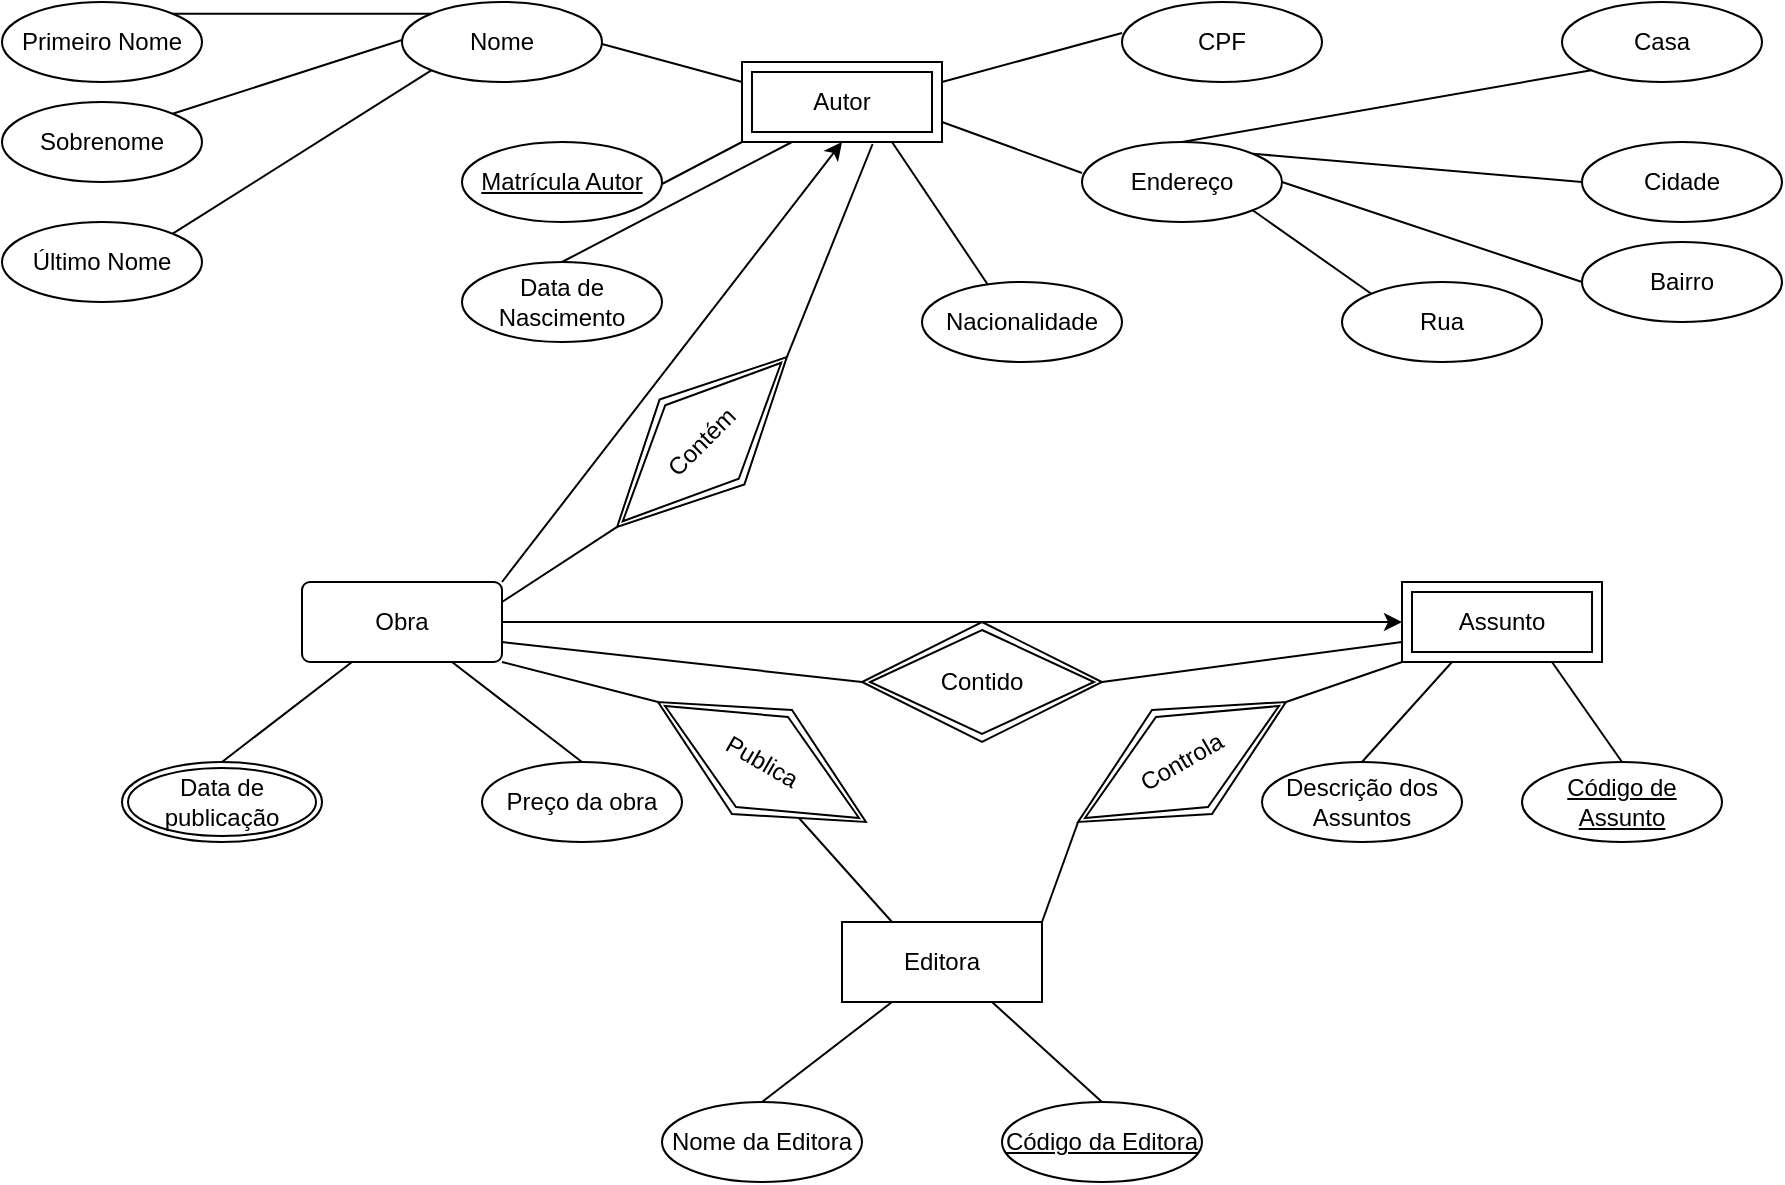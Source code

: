 <mxfile version="13.7.3" type="device"><diagram id="C5RBs43oDa-KdzZeNtuy" name="Page-1"><mxGraphModel dx="2222" dy="497" grid="1" gridSize="10" guides="1" tooltips="1" connect="1" arrows="1" fold="1" page="1" pageScale="1" pageWidth="1200" pageHeight="1920" math="0" shadow="0"><root><mxCell id="WIyWlLk6GJQsqaUBKTNV-0"/><mxCell id="WIyWlLk6GJQsqaUBKTNV-1" parent="WIyWlLk6GJQsqaUBKTNV-0"/><mxCell id="_bXeGfCQzV67V0cgkyFS-2" value="Autor" style="shape=ext;margin=3;double=1;whiteSpace=wrap;html=1;align=center;fontFamily=Helvetica;fontSize=12;fontColor=#000000;strokeColor=#000000;fillColor=#ffffff;" vertex="1" parent="WIyWlLk6GJQsqaUBKTNV-1"><mxGeometry x="250" y="40" width="100" height="40" as="geometry"/></mxCell><mxCell id="_bXeGfCQzV67V0cgkyFS-3" value="Nome" style="ellipse;whiteSpace=wrap;html=1;align=center;" vertex="1" parent="WIyWlLk6GJQsqaUBKTNV-1"><mxGeometry x="80" y="10" width="100" height="40" as="geometry"/></mxCell><mxCell id="_bXeGfCQzV67V0cgkyFS-4" value="Matrícula Autor" style="ellipse;whiteSpace=wrap;html=1;align=center;fontStyle=4;" vertex="1" parent="WIyWlLk6GJQsqaUBKTNV-1"><mxGeometry x="110" y="80" width="100" height="40" as="geometry"/></mxCell><mxCell id="_bXeGfCQzV67V0cgkyFS-6" value="Data de Nascimento" style="ellipse;whiteSpace=wrap;html=1;align=center;" vertex="1" parent="WIyWlLk6GJQsqaUBKTNV-1"><mxGeometry x="110" y="140" width="100" height="40" as="geometry"/></mxCell><mxCell id="_bXeGfCQzV67V0cgkyFS-7" value="Nacionalidade" style="ellipse;whiteSpace=wrap;html=1;align=center;" vertex="1" parent="WIyWlLk6GJQsqaUBKTNV-1"><mxGeometry x="340" y="150" width="100" height="40" as="geometry"/></mxCell><mxCell id="_bXeGfCQzV67V0cgkyFS-8" value="Endereço" style="ellipse;whiteSpace=wrap;html=1;align=center;" vertex="1" parent="WIyWlLk6GJQsqaUBKTNV-1"><mxGeometry x="420" y="80" width="100" height="40" as="geometry"/></mxCell><mxCell id="_bXeGfCQzV67V0cgkyFS-9" value="CPF" style="ellipse;whiteSpace=wrap;html=1;align=center;" vertex="1" parent="WIyWlLk6GJQsqaUBKTNV-1"><mxGeometry x="440" y="10" width="100" height="40" as="geometry"/></mxCell><mxCell id="_bXeGfCQzV67V0cgkyFS-18" value="Casa" style="ellipse;whiteSpace=wrap;html=1;align=center;" vertex="1" parent="WIyWlLk6GJQsqaUBKTNV-1"><mxGeometry x="660" y="10" width="100" height="40" as="geometry"/></mxCell><mxCell id="_bXeGfCQzV67V0cgkyFS-19" value="Bairro" style="ellipse;whiteSpace=wrap;html=1;align=center;" vertex="1" parent="WIyWlLk6GJQsqaUBKTNV-1"><mxGeometry x="670" y="130" width="100" height="40" as="geometry"/></mxCell><mxCell id="_bXeGfCQzV67V0cgkyFS-20" value="Cidade" style="ellipse;whiteSpace=wrap;html=1;align=center;" vertex="1" parent="WIyWlLk6GJQsqaUBKTNV-1"><mxGeometry x="670" y="80" width="100" height="40" as="geometry"/></mxCell><mxCell id="_bXeGfCQzV67V0cgkyFS-21" value="Rua" style="ellipse;whiteSpace=wrap;html=1;align=center;" vertex="1" parent="WIyWlLk6GJQsqaUBKTNV-1"><mxGeometry x="550" y="150" width="100" height="40" as="geometry"/></mxCell><mxCell id="_bXeGfCQzV67V0cgkyFS-25" value="" style="endArrow=none;html=1;entryX=0;entryY=0.25;entryDx=0;entryDy=0;" edge="1" parent="WIyWlLk6GJQsqaUBKTNV-1" target="_bXeGfCQzV67V0cgkyFS-2"><mxGeometry width="50" height="50" relative="1" as="geometry"><mxPoint x="180" y="31" as="sourcePoint"/><mxPoint x="235" y="50" as="targetPoint"/><Array as="points"/></mxGeometry></mxCell><mxCell id="_bXeGfCQzV67V0cgkyFS-26" value="" style="endArrow=none;html=1;entryX=0;entryY=1;entryDx=0;entryDy=0;" edge="1" parent="WIyWlLk6GJQsqaUBKTNV-1" target="_bXeGfCQzV67V0cgkyFS-2"><mxGeometry width="50" height="50" relative="1" as="geometry"><mxPoint x="210" y="101" as="sourcePoint"/><mxPoint x="280" y="120" as="targetPoint"/><Array as="points"/></mxGeometry></mxCell><mxCell id="_bXeGfCQzV67V0cgkyFS-27" value="" style="endArrow=none;html=1;entryX=0.25;entryY=1;entryDx=0;entryDy=0;exitX=0.5;exitY=0;exitDx=0;exitDy=0;" edge="1" parent="WIyWlLk6GJQsqaUBKTNV-1" source="_bXeGfCQzV67V0cgkyFS-6" target="_bXeGfCQzV67V0cgkyFS-2"><mxGeometry width="50" height="50" relative="1" as="geometry"><mxPoint x="220" y="150" as="sourcePoint"/><mxPoint x="260" y="129" as="targetPoint"/><Array as="points"/></mxGeometry></mxCell><mxCell id="_bXeGfCQzV67V0cgkyFS-28" value="" style="endArrow=none;html=1;entryX=0.75;entryY=1;entryDx=0;entryDy=0;exitX=0.327;exitY=0.025;exitDx=0;exitDy=0;exitPerimeter=0;" edge="1" parent="WIyWlLk6GJQsqaUBKTNV-1" source="_bXeGfCQzV67V0cgkyFS-7" target="_bXeGfCQzV67V0cgkyFS-2"><mxGeometry width="50" height="50" relative="1" as="geometry"><mxPoint x="350" y="150" as="sourcePoint"/><mxPoint x="405" y="80" as="targetPoint"/><Array as="points"/></mxGeometry></mxCell><mxCell id="_bXeGfCQzV67V0cgkyFS-29" value="" style="endArrow=none;html=1;entryX=1;entryY=0.75;entryDx=0;entryDy=0;exitX=0.327;exitY=0.025;exitDx=0;exitDy=0;exitPerimeter=0;" edge="1" parent="WIyWlLk6GJQsqaUBKTNV-1" target="_bXeGfCQzV67V0cgkyFS-2"><mxGeometry width="50" height="50" relative="1" as="geometry"><mxPoint x="420.0" y="95.5" as="sourcePoint"/><mxPoint x="372.3" y="24.5" as="targetPoint"/><Array as="points"/></mxGeometry></mxCell><mxCell id="_bXeGfCQzV67V0cgkyFS-30" value="" style="endArrow=none;html=1;entryX=1;entryY=0.25;entryDx=0;entryDy=0;exitX=0.327;exitY=0.025;exitDx=0;exitDy=0;exitPerimeter=0;" edge="1" parent="WIyWlLk6GJQsqaUBKTNV-1" target="_bXeGfCQzV67V0cgkyFS-2"><mxGeometry width="50" height="50" relative="1" as="geometry"><mxPoint x="440" y="25.5" as="sourcePoint"/><mxPoint x="370" as="targetPoint"/><Array as="points"/></mxGeometry></mxCell><mxCell id="_bXeGfCQzV67V0cgkyFS-31" value="Último Nome" style="ellipse;whiteSpace=wrap;html=1;align=center;" vertex="1" parent="WIyWlLk6GJQsqaUBKTNV-1"><mxGeometry x="-120" y="120" width="100" height="40" as="geometry"/></mxCell><mxCell id="_bXeGfCQzV67V0cgkyFS-32" value="Primeiro Nome" style="ellipse;whiteSpace=wrap;html=1;align=center;" vertex="1" parent="WIyWlLk6GJQsqaUBKTNV-1"><mxGeometry x="-120" y="10" width="100" height="40" as="geometry"/></mxCell><mxCell id="_bXeGfCQzV67V0cgkyFS-33" value="Sobrenome" style="ellipse;whiteSpace=wrap;html=1;align=center;" vertex="1" parent="WIyWlLk6GJQsqaUBKTNV-1"><mxGeometry x="-120" y="60" width="100" height="40" as="geometry"/></mxCell><mxCell id="_bXeGfCQzV67V0cgkyFS-34" value="" style="endArrow=none;html=1;entryX=1;entryY=1;entryDx=0;entryDy=0;exitX=0;exitY=0;exitDx=0;exitDy=0;" edge="1" parent="WIyWlLk6GJQsqaUBKTNV-1" source="_bXeGfCQzV67V0cgkyFS-21" target="_bXeGfCQzV67V0cgkyFS-8"><mxGeometry width="50" height="50" relative="1" as="geometry"><mxPoint x="580" y="156" as="sourcePoint"/><mxPoint x="510" y="130" as="targetPoint"/><Array as="points"/></mxGeometry></mxCell><mxCell id="_bXeGfCQzV67V0cgkyFS-35" value="" style="endArrow=none;html=1;entryX=0.5;entryY=0;entryDx=0;entryDy=0;exitX=0;exitY=1;exitDx=0;exitDy=0;" edge="1" parent="WIyWlLk6GJQsqaUBKTNV-1" source="_bXeGfCQzV67V0cgkyFS-18" target="_bXeGfCQzV67V0cgkyFS-8"><mxGeometry width="50" height="50" relative="1" as="geometry"><mxPoint x="559.285" y="90.858" as="sourcePoint"/><mxPoint x="499.995" y="49.142" as="targetPoint"/><Array as="points"/></mxGeometry></mxCell><mxCell id="_bXeGfCQzV67V0cgkyFS-36" value="" style="endArrow=none;html=1;entryX=1;entryY=0.5;entryDx=0;entryDy=0;exitX=0;exitY=0;exitDx=0;exitDy=0;" edge="1" parent="WIyWlLk6GJQsqaUBKTNV-1" target="_bXeGfCQzV67V0cgkyFS-8"><mxGeometry width="50" height="50" relative="1" as="geometry"><mxPoint x="670.005" y="149.998" as="sourcePoint"/><mxPoint x="610.715" y="108.282" as="targetPoint"/><Array as="points"/></mxGeometry></mxCell><mxCell id="_bXeGfCQzV67V0cgkyFS-37" value="" style="endArrow=none;html=1;entryX=1;entryY=0;entryDx=0;entryDy=0;exitX=0;exitY=0;exitDx=0;exitDy=0;" edge="1" parent="WIyWlLk6GJQsqaUBKTNV-1" target="_bXeGfCQzV67V0cgkyFS-8"><mxGeometry width="50" height="50" relative="1" as="geometry"><mxPoint x="670.005" y="99.998" as="sourcePoint"/><mxPoint x="520" y="50" as="targetPoint"/><Array as="points"/></mxGeometry></mxCell><mxCell id="_bXeGfCQzV67V0cgkyFS-38" value="" style="endArrow=none;html=1;entryX=0;entryY=1;entryDx=0;entryDy=0;exitX=1;exitY=0;exitDx=0;exitDy=0;" edge="1" parent="WIyWlLk6GJQsqaUBKTNV-1" source="_bXeGfCQzV67V0cgkyFS-33"><mxGeometry width="50" height="50" relative="1" as="geometry"><mxPoint x="40" y="50" as="sourcePoint"/><mxPoint x="80" y="29" as="targetPoint"/><Array as="points"/></mxGeometry></mxCell><mxCell id="_bXeGfCQzV67V0cgkyFS-39" value="" style="endArrow=none;html=1;exitX=1;exitY=0;exitDx=0;exitDy=0;entryX=0;entryY=0;entryDx=0;entryDy=0;" edge="1" parent="WIyWlLk6GJQsqaUBKTNV-1" source="_bXeGfCQzV67V0cgkyFS-32" target="_bXeGfCQzV67V0cgkyFS-3"><mxGeometry width="50" height="50" relative="1" as="geometry"><mxPoint x="-50" y="10" as="sourcePoint"/><mxPoint y="-40" as="targetPoint"/></mxGeometry></mxCell><mxCell id="_bXeGfCQzV67V0cgkyFS-40" value="" style="endArrow=none;html=1;exitX=1;exitY=0;exitDx=0;exitDy=0;entryX=0;entryY=1;entryDx=0;entryDy=0;" edge="1" parent="WIyWlLk6GJQsqaUBKTNV-1" source="_bXeGfCQzV67V0cgkyFS-31" target="_bXeGfCQzV67V0cgkyFS-3"><mxGeometry width="50" height="50" relative="1" as="geometry"><mxPoint x="-30" y="130" as="sourcePoint"/><mxPoint x="20" y="80" as="targetPoint"/></mxGeometry></mxCell><mxCell id="_bXeGfCQzV67V0cgkyFS-41" value="Obra" style="rounded=1;arcSize=10;whiteSpace=wrap;html=1;align=center;" vertex="1" parent="WIyWlLk6GJQsqaUBKTNV-1"><mxGeometry x="30" y="300" width="100" height="40" as="geometry"/></mxCell><mxCell id="_bXeGfCQzV67V0cgkyFS-43" value="Preço da obra" style="ellipse;whiteSpace=wrap;html=1;align=center;" vertex="1" parent="WIyWlLk6GJQsqaUBKTNV-1"><mxGeometry x="120" y="390" width="100" height="40" as="geometry"/></mxCell><mxCell id="_bXeGfCQzV67V0cgkyFS-44" value="Data de publicação" style="ellipse;shape=doubleEllipse;margin=3;whiteSpace=wrap;html=1;align=center;" vertex="1" parent="WIyWlLk6GJQsqaUBKTNV-1"><mxGeometry x="-60" y="390" width="100" height="40" as="geometry"/></mxCell><mxCell id="_bXeGfCQzV67V0cgkyFS-46" value="" style="endArrow=none;html=1;exitX=0.5;exitY=0;exitDx=0;exitDy=0;entryX=0.25;entryY=1;entryDx=0;entryDy=0;" edge="1" parent="WIyWlLk6GJQsqaUBKTNV-1" source="_bXeGfCQzV67V0cgkyFS-44" target="_bXeGfCQzV67V0cgkyFS-41"><mxGeometry width="50" height="50" relative="1" as="geometry"><mxPoint x="20" y="390" as="sourcePoint"/><mxPoint x="70" y="340" as="targetPoint"/></mxGeometry></mxCell><mxCell id="_bXeGfCQzV67V0cgkyFS-47" value="" style="endArrow=none;html=1;exitX=0.5;exitY=0;exitDx=0;exitDy=0;entryX=0.75;entryY=1;entryDx=0;entryDy=0;" edge="1" parent="WIyWlLk6GJQsqaUBKTNV-1" source="_bXeGfCQzV67V0cgkyFS-43" target="_bXeGfCQzV67V0cgkyFS-41"><mxGeometry width="50" height="50" relative="1" as="geometry"><mxPoint x="170" y="380" as="sourcePoint"/><mxPoint x="220" y="330" as="targetPoint"/></mxGeometry></mxCell><mxCell id="_bXeGfCQzV67V0cgkyFS-49" value="Assunto" style="shape=ext;margin=3;double=1;whiteSpace=wrap;html=1;align=center;fontFamily=Helvetica;fontSize=12;fontColor=#000000;strokeColor=#000000;fillColor=#ffffff;" vertex="1" parent="WIyWlLk6GJQsqaUBKTNV-1"><mxGeometry x="580" y="300" width="100" height="40" as="geometry"/></mxCell><mxCell id="_bXeGfCQzV67V0cgkyFS-50" value="Descrição dos Assuntos" style="ellipse;whiteSpace=wrap;html=1;align=center;" vertex="1" parent="WIyWlLk6GJQsqaUBKTNV-1"><mxGeometry x="510" y="390" width="100" height="40" as="geometry"/></mxCell><mxCell id="_bXeGfCQzV67V0cgkyFS-51" value="Código de Assunto" style="ellipse;whiteSpace=wrap;html=1;align=center;fontStyle=4;" vertex="1" parent="WIyWlLk6GJQsqaUBKTNV-1"><mxGeometry x="640" y="390" width="100" height="40" as="geometry"/></mxCell><mxCell id="_bXeGfCQzV67V0cgkyFS-52" value="" style="endArrow=none;html=1;exitX=0.5;exitY=0;exitDx=0;exitDy=0;entryX=0.25;entryY=1;entryDx=0;entryDy=0;" edge="1" parent="WIyWlLk6GJQsqaUBKTNV-1" source="_bXeGfCQzV67V0cgkyFS-50" target="_bXeGfCQzV67V0cgkyFS-49"><mxGeometry width="50" height="50" relative="1" as="geometry"><mxPoint x="540" y="390" as="sourcePoint"/><mxPoint x="590" y="340" as="targetPoint"/></mxGeometry></mxCell><mxCell id="_bXeGfCQzV67V0cgkyFS-53" value="" style="endArrow=none;html=1;exitX=0.5;exitY=0;exitDx=0;exitDy=0;entryX=0.75;entryY=1;entryDx=0;entryDy=0;" edge="1" parent="WIyWlLk6GJQsqaUBKTNV-1" source="_bXeGfCQzV67V0cgkyFS-51" target="_bXeGfCQzV67V0cgkyFS-49"><mxGeometry width="50" height="50" relative="1" as="geometry"><mxPoint x="685" y="390" as="sourcePoint"/><mxPoint x="735" y="340" as="targetPoint"/></mxGeometry></mxCell><mxCell id="_bXeGfCQzV67V0cgkyFS-54" value="Editora" style="whiteSpace=wrap;html=1;align=center;" vertex="1" parent="WIyWlLk6GJQsqaUBKTNV-1"><mxGeometry x="300" y="470" width="100" height="40" as="geometry"/></mxCell><mxCell id="_bXeGfCQzV67V0cgkyFS-55" value="Nome da Editora" style="ellipse;whiteSpace=wrap;html=1;align=center;" vertex="1" parent="WIyWlLk6GJQsqaUBKTNV-1"><mxGeometry x="210" y="560" width="100" height="40" as="geometry"/></mxCell><mxCell id="_bXeGfCQzV67V0cgkyFS-56" value="Código da Editora" style="ellipse;whiteSpace=wrap;html=1;align=center;fontStyle=4;" vertex="1" parent="WIyWlLk6GJQsqaUBKTNV-1"><mxGeometry x="380" y="560" width="100" height="40" as="geometry"/></mxCell><mxCell id="_bXeGfCQzV67V0cgkyFS-57" value="" style="endArrow=none;html=1;exitX=0.5;exitY=0;exitDx=0;exitDy=0;entryX=0.25;entryY=1;entryDx=0;entryDy=0;" edge="1" parent="WIyWlLk6GJQsqaUBKTNV-1" source="_bXeGfCQzV67V0cgkyFS-55" target="_bXeGfCQzV67V0cgkyFS-54"><mxGeometry width="50" height="50" relative="1" as="geometry"><mxPoint x="390" y="550" as="sourcePoint"/><mxPoint x="440" y="500" as="targetPoint"/></mxGeometry></mxCell><mxCell id="_bXeGfCQzV67V0cgkyFS-58" value="" style="endArrow=none;html=1;exitX=0.5;exitY=0;exitDx=0;exitDy=0;entryX=0.75;entryY=1;entryDx=0;entryDy=0;" edge="1" parent="WIyWlLk6GJQsqaUBKTNV-1" source="_bXeGfCQzV67V0cgkyFS-56" target="_bXeGfCQzV67V0cgkyFS-54"><mxGeometry width="50" height="50" relative="1" as="geometry"><mxPoint x="420" y="530" as="sourcePoint"/><mxPoint x="470" y="480" as="targetPoint"/></mxGeometry></mxCell><mxCell id="_bXeGfCQzV67V0cgkyFS-60" value="" style="endArrow=classic;html=1;exitX=1;exitY=0;exitDx=0;exitDy=0;entryX=0.5;entryY=1;entryDx=0;entryDy=0;" edge="1" parent="WIyWlLk6GJQsqaUBKTNV-1" source="_bXeGfCQzV67V0cgkyFS-41" target="_bXeGfCQzV67V0cgkyFS-2"><mxGeometry width="50" height="50" relative="1" as="geometry"><mxPoint x="390" y="250" as="sourcePoint"/><mxPoint x="440" y="200" as="targetPoint"/></mxGeometry></mxCell><mxCell id="_bXeGfCQzV67V0cgkyFS-61" value="" style="endArrow=classic;html=1;exitX=1;exitY=0.5;exitDx=0;exitDy=0;entryX=0;entryY=0.5;entryDx=0;entryDy=0;" edge="1" parent="WIyWlLk6GJQsqaUBKTNV-1" source="_bXeGfCQzV67V0cgkyFS-41" target="_bXeGfCQzV67V0cgkyFS-49"><mxGeometry width="50" height="50" relative="1" as="geometry"><mxPoint x="390" y="250" as="sourcePoint"/><mxPoint x="440" y="200" as="targetPoint"/></mxGeometry></mxCell><mxCell id="_bXeGfCQzV67V0cgkyFS-68" value="Contém" style="shape=rhombus;double=1;perimeter=rhombusPerimeter;whiteSpace=wrap;html=1;align=center;rotation=-45;" vertex="1" parent="WIyWlLk6GJQsqaUBKTNV-1"><mxGeometry x="170" y="200" width="120" height="60" as="geometry"/></mxCell><mxCell id="_bXeGfCQzV67V0cgkyFS-69" value="Publica" style="shape=rhombus;double=1;perimeter=rhombusPerimeter;whiteSpace=wrap;html=1;align=center;rotation=30;" vertex="1" parent="WIyWlLk6GJQsqaUBKTNV-1"><mxGeometry x="200" y="360" width="120" height="60" as="geometry"/></mxCell><mxCell id="_bXeGfCQzV67V0cgkyFS-70" value="Controla" style="shape=rhombus;double=1;perimeter=rhombusPerimeter;whiteSpace=wrap;html=1;align=center;rotation=-30;" vertex="1" parent="WIyWlLk6GJQsqaUBKTNV-1"><mxGeometry x="410" y="360" width="120" height="60" as="geometry"/></mxCell><mxCell id="_bXeGfCQzV67V0cgkyFS-72" value="" style="endArrow=none;html=1;exitX=1;exitY=0.25;exitDx=0;exitDy=0;entryX=0;entryY=0.5;entryDx=0;entryDy=0;" edge="1" parent="WIyWlLk6GJQsqaUBKTNV-1" source="_bXeGfCQzV67V0cgkyFS-41" target="_bXeGfCQzV67V0cgkyFS-68"><mxGeometry width="50" height="50" relative="1" as="geometry"><mxPoint x="390" y="240" as="sourcePoint"/><mxPoint x="440" y="190" as="targetPoint"/></mxGeometry></mxCell><mxCell id="_bXeGfCQzV67V0cgkyFS-73" value="" style="endArrow=none;html=1;exitX=1;exitY=0.5;exitDx=0;exitDy=0;entryX=0.653;entryY=1.025;entryDx=0;entryDy=0;entryPerimeter=0;" edge="1" parent="WIyWlLk6GJQsqaUBKTNV-1" source="_bXeGfCQzV67V0cgkyFS-68" target="_bXeGfCQzV67V0cgkyFS-2"><mxGeometry width="50" height="50" relative="1" as="geometry"><mxPoint x="390" y="240" as="sourcePoint"/><mxPoint x="440" y="190" as="targetPoint"/></mxGeometry></mxCell><mxCell id="_bXeGfCQzV67V0cgkyFS-74" value="" style="endArrow=none;html=1;exitX=1;exitY=1;exitDx=0;exitDy=0;entryX=0;entryY=0.5;entryDx=0;entryDy=0;" edge="1" parent="WIyWlLk6GJQsqaUBKTNV-1" source="_bXeGfCQzV67V0cgkyFS-41" target="_bXeGfCQzV67V0cgkyFS-69"><mxGeometry width="50" height="50" relative="1" as="geometry"><mxPoint x="390" y="340" as="sourcePoint"/><mxPoint x="440" y="290" as="targetPoint"/></mxGeometry></mxCell><mxCell id="_bXeGfCQzV67V0cgkyFS-75" value="" style="endArrow=none;html=1;exitX=0.25;exitY=0;exitDx=0;exitDy=0;entryX=1;entryY=1;entryDx=0;entryDy=0;" edge="1" parent="WIyWlLk6GJQsqaUBKTNV-1" source="_bXeGfCQzV67V0cgkyFS-54" target="_bXeGfCQzV67V0cgkyFS-69"><mxGeometry width="50" height="50" relative="1" as="geometry"><mxPoint x="390" y="340" as="sourcePoint"/><mxPoint x="440" y="290" as="targetPoint"/></mxGeometry></mxCell><mxCell id="_bXeGfCQzV67V0cgkyFS-76" value="" style="endArrow=none;html=1;exitX=1;exitY=0;exitDx=0;exitDy=0;entryX=0;entryY=0.5;entryDx=0;entryDy=0;" edge="1" parent="WIyWlLk6GJQsqaUBKTNV-1" source="_bXeGfCQzV67V0cgkyFS-54" target="_bXeGfCQzV67V0cgkyFS-70"><mxGeometry width="50" height="50" relative="1" as="geometry"><mxPoint x="390" y="340" as="sourcePoint"/><mxPoint x="440" y="290" as="targetPoint"/></mxGeometry></mxCell><mxCell id="_bXeGfCQzV67V0cgkyFS-77" value="" style="endArrow=none;html=1;exitX=1;exitY=0.5;exitDx=0;exitDy=0;entryX=0;entryY=1;entryDx=0;entryDy=0;" edge="1" parent="WIyWlLk6GJQsqaUBKTNV-1" source="_bXeGfCQzV67V0cgkyFS-70" target="_bXeGfCQzV67V0cgkyFS-49"><mxGeometry width="50" height="50" relative="1" as="geometry"><mxPoint x="390" y="340" as="sourcePoint"/><mxPoint x="440" y="290" as="targetPoint"/></mxGeometry></mxCell><mxCell id="_bXeGfCQzV67V0cgkyFS-78" value="Contido" style="shape=rhombus;double=1;perimeter=rhombusPerimeter;whiteSpace=wrap;html=1;align=center;" vertex="1" parent="WIyWlLk6GJQsqaUBKTNV-1"><mxGeometry x="310" y="320" width="120" height="60" as="geometry"/></mxCell><mxCell id="_bXeGfCQzV67V0cgkyFS-81" value="" style="endArrow=none;html=1;exitX=1;exitY=0.75;exitDx=0;exitDy=0;entryX=0;entryY=0.5;entryDx=0;entryDy=0;" edge="1" parent="WIyWlLk6GJQsqaUBKTNV-1" source="_bXeGfCQzV67V0cgkyFS-41" target="_bXeGfCQzV67V0cgkyFS-78"><mxGeometry width="50" height="50" relative="1" as="geometry"><mxPoint x="390" y="340" as="sourcePoint"/><mxPoint x="440" y="290" as="targetPoint"/></mxGeometry></mxCell><mxCell id="_bXeGfCQzV67V0cgkyFS-82" value="" style="endArrow=none;html=1;exitX=1;exitY=0.5;exitDx=0;exitDy=0;entryX=0;entryY=0.75;entryDx=0;entryDy=0;" edge="1" parent="WIyWlLk6GJQsqaUBKTNV-1" source="_bXeGfCQzV67V0cgkyFS-78" target="_bXeGfCQzV67V0cgkyFS-49"><mxGeometry width="50" height="50" relative="1" as="geometry"><mxPoint x="390" y="340" as="sourcePoint"/><mxPoint x="440" y="290" as="targetPoint"/></mxGeometry></mxCell></root></mxGraphModel></diagram></mxfile>
